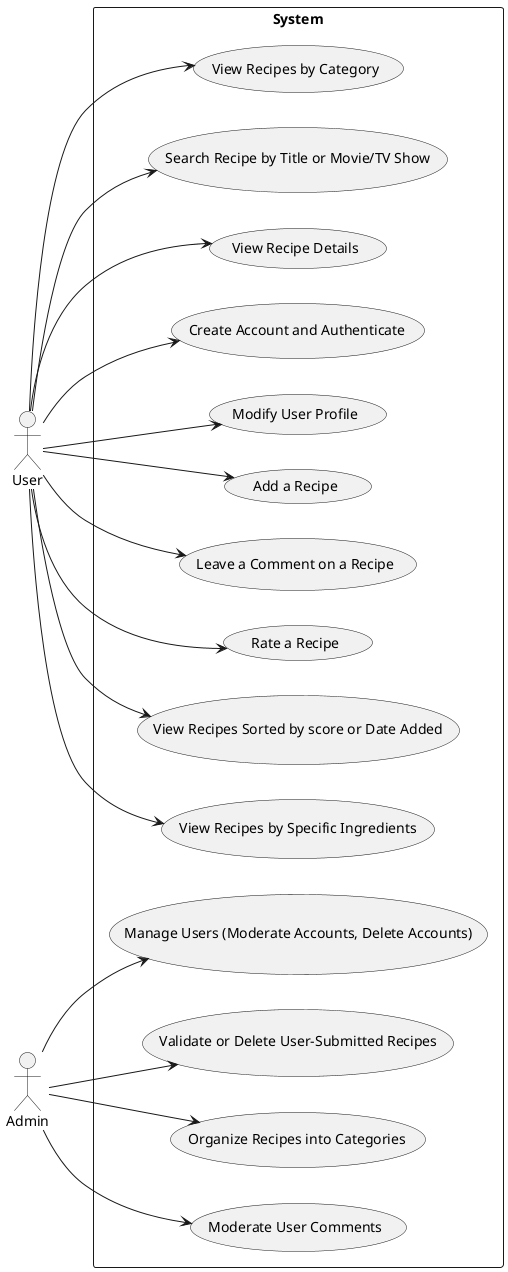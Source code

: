 @startuml
left to right direction

actor "User" as U
actor "Admin" as A

rectangle "System" {
  
  usecase "View Recipes by Category" as UC1
  usecase "Search Recipe by Title or Movie/TV Show" as UC2
  usecase "View Recipe Details" as UC3
  usecase "Create Account and Authenticate" as UC4
  usecase "Modify User Profile" as UC5
  usecase "Add a Recipe" as UC6
  usecase "Leave a Comment on a Recipe" as UC7
  usecase "Rate a Recipe" as UC8
  usecase "View Recipes Sorted by score or Date Added" as UC10
  usecase "View Recipes by Specific Ingredients" as UC11
  
  usecase "Manage Users (Moderate Accounts, Delete Accounts)" as UC12
  usecase "Validate or Delete User-Submitted Recipes" as UC13
  usecase "Organize Recipes into Categories" as UC14
  usecase "Moderate User Comments" as UC15
}

U -down-> UC1
U -down-> UC2
U -down-> UC3
U -down-> UC4
U -down-> UC5
U -down-> UC6
U -down-> UC7
U -down-> UC8
U -down-> UC10
U -down-> UC11

A -down-> UC12
A -down-> UC13
A -down-> UC14
A -down-> UC15
@enduml